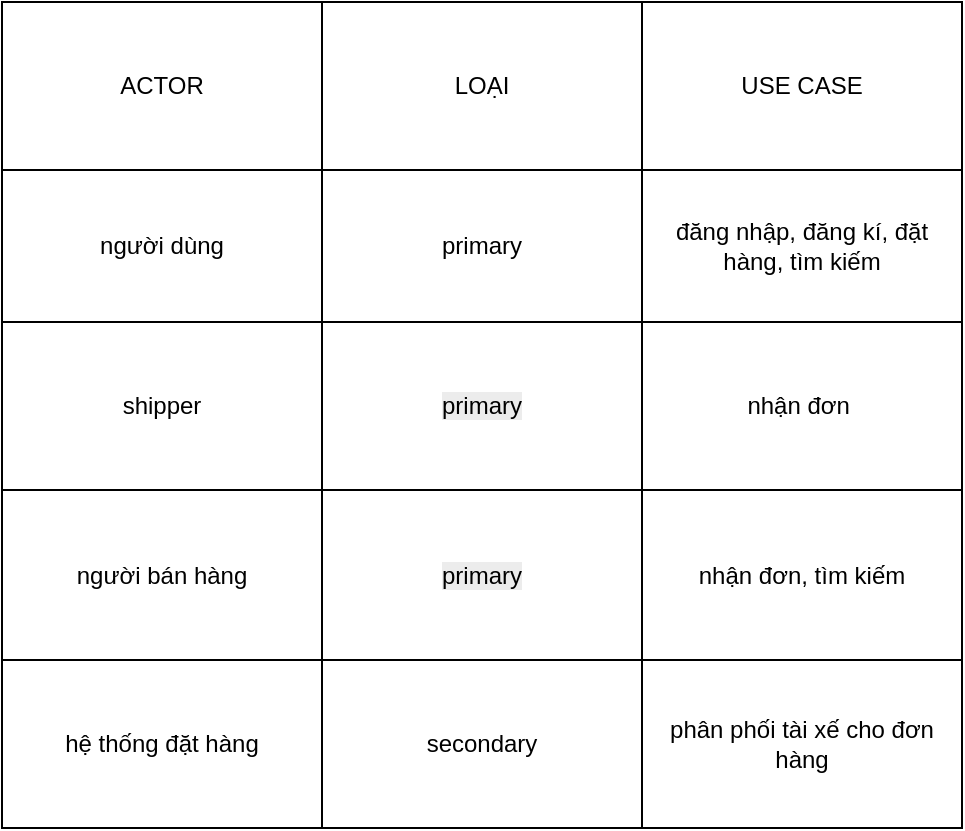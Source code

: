 <mxfile version="28.2.8">
  <diagram name="Page-1" id="kN6QCbJFqFsK4GojvRHx">
    <mxGraphModel dx="1216" dy="905" grid="1" gridSize="10" guides="1" tooltips="1" connect="1" arrows="1" fold="1" page="1" pageScale="1" pageWidth="850" pageHeight="1100" math="0" shadow="0">
      <root>
        <mxCell id="0" />
        <mxCell id="1" parent="0" />
        <mxCell id="TGNwM-UEt-tfEAwFF45T-39" value="" style="shape=table;startSize=0;container=1;collapsible=0;childLayout=tableLayout;" vertex="1" parent="1">
          <mxGeometry x="230" y="230" width="480" height="413" as="geometry" />
        </mxCell>
        <mxCell id="TGNwM-UEt-tfEAwFF45T-40" value="" style="shape=tableRow;horizontal=0;startSize=0;swimlaneHead=0;swimlaneBody=0;strokeColor=inherit;top=0;left=0;bottom=0;right=0;collapsible=0;dropTarget=0;fillColor=none;points=[[0,0.5],[1,0.5]];portConstraint=eastwest;" vertex="1" parent="TGNwM-UEt-tfEAwFF45T-39">
          <mxGeometry width="480" height="84" as="geometry" />
        </mxCell>
        <mxCell id="TGNwM-UEt-tfEAwFF45T-41" value="ACTOR" style="shape=partialRectangle;html=1;whiteSpace=wrap;connectable=0;strokeColor=inherit;overflow=hidden;fillColor=none;top=0;left=0;bottom=0;right=0;pointerEvents=1;" vertex="1" parent="TGNwM-UEt-tfEAwFF45T-40">
          <mxGeometry width="160" height="84" as="geometry">
            <mxRectangle width="160" height="84" as="alternateBounds" />
          </mxGeometry>
        </mxCell>
        <mxCell id="TGNwM-UEt-tfEAwFF45T-42" value="LOẠI" style="shape=partialRectangle;html=1;whiteSpace=wrap;connectable=0;strokeColor=inherit;overflow=hidden;fillColor=none;top=0;left=0;bottom=0;right=0;pointerEvents=1;" vertex="1" parent="TGNwM-UEt-tfEAwFF45T-40">
          <mxGeometry x="160" width="160" height="84" as="geometry">
            <mxRectangle width="160" height="84" as="alternateBounds" />
          </mxGeometry>
        </mxCell>
        <mxCell id="TGNwM-UEt-tfEAwFF45T-43" value="USE CASE" style="shape=partialRectangle;html=1;whiteSpace=wrap;connectable=0;strokeColor=inherit;overflow=hidden;fillColor=none;top=0;left=0;bottom=0;right=0;pointerEvents=1;" vertex="1" parent="TGNwM-UEt-tfEAwFF45T-40">
          <mxGeometry x="320" width="160" height="84" as="geometry">
            <mxRectangle width="160" height="84" as="alternateBounds" />
          </mxGeometry>
        </mxCell>
        <mxCell id="TGNwM-UEt-tfEAwFF45T-44" value="" style="shape=tableRow;horizontal=0;startSize=0;swimlaneHead=0;swimlaneBody=0;strokeColor=inherit;top=0;left=0;bottom=0;right=0;collapsible=0;dropTarget=0;fillColor=none;points=[[0,0.5],[1,0.5]];portConstraint=eastwest;" vertex="1" parent="TGNwM-UEt-tfEAwFF45T-39">
          <mxGeometry y="84" width="480" height="76" as="geometry" />
        </mxCell>
        <mxCell id="TGNwM-UEt-tfEAwFF45T-45" value="người dùng" style="shape=partialRectangle;html=1;whiteSpace=wrap;connectable=0;strokeColor=inherit;overflow=hidden;fillColor=none;top=0;left=0;bottom=0;right=0;pointerEvents=1;" vertex="1" parent="TGNwM-UEt-tfEAwFF45T-44">
          <mxGeometry width="160" height="76" as="geometry">
            <mxRectangle width="160" height="76" as="alternateBounds" />
          </mxGeometry>
        </mxCell>
        <mxCell id="TGNwM-UEt-tfEAwFF45T-46" value="primary" style="shape=partialRectangle;html=1;whiteSpace=wrap;connectable=0;strokeColor=inherit;overflow=hidden;fillColor=none;top=0;left=0;bottom=0;right=0;pointerEvents=1;" vertex="1" parent="TGNwM-UEt-tfEAwFF45T-44">
          <mxGeometry x="160" width="160" height="76" as="geometry">
            <mxRectangle width="160" height="76" as="alternateBounds" />
          </mxGeometry>
        </mxCell>
        <mxCell id="TGNwM-UEt-tfEAwFF45T-47" value="đăng nhập, đăng kí, đặt hàng, tìm kiếm" style="shape=partialRectangle;html=1;whiteSpace=wrap;connectable=0;strokeColor=inherit;overflow=hidden;fillColor=none;top=0;left=0;bottom=0;right=0;pointerEvents=1;" vertex="1" parent="TGNwM-UEt-tfEAwFF45T-44">
          <mxGeometry x="320" width="160" height="76" as="geometry">
            <mxRectangle width="160" height="76" as="alternateBounds" />
          </mxGeometry>
        </mxCell>
        <mxCell id="TGNwM-UEt-tfEAwFF45T-48" value="" style="shape=tableRow;horizontal=0;startSize=0;swimlaneHead=0;swimlaneBody=0;strokeColor=inherit;top=0;left=0;bottom=0;right=0;collapsible=0;dropTarget=0;fillColor=none;points=[[0,0.5],[1,0.5]];portConstraint=eastwest;" vertex="1" parent="TGNwM-UEt-tfEAwFF45T-39">
          <mxGeometry y="160" width="480" height="84" as="geometry" />
        </mxCell>
        <mxCell id="TGNwM-UEt-tfEAwFF45T-49" value="shipper" style="shape=partialRectangle;html=1;whiteSpace=wrap;connectable=0;strokeColor=inherit;overflow=hidden;fillColor=none;top=0;left=0;bottom=0;right=0;pointerEvents=1;" vertex="1" parent="TGNwM-UEt-tfEAwFF45T-48">
          <mxGeometry width="160" height="84" as="geometry">
            <mxRectangle width="160" height="84" as="alternateBounds" />
          </mxGeometry>
        </mxCell>
        <mxCell id="TGNwM-UEt-tfEAwFF45T-50" value="&lt;meta charset=&quot;utf-8&quot;&gt;&lt;span style=&quot;color: rgb(0, 0, 0); font-family: Helvetica; font-size: 12px; font-style: normal; font-variant-ligatures: normal; font-variant-caps: normal; font-weight: 400; letter-spacing: normal; orphans: 2; text-align: center; text-indent: 0px; text-transform: none; widows: 2; word-spacing: 0px; -webkit-text-stroke-width: 0px; white-space: normal; background-color: rgb(236, 236, 236); text-decoration-thickness: initial; text-decoration-style: initial; text-decoration-color: initial; display: inline !important; float: none;&quot;&gt;primary&lt;/span&gt;" style="shape=partialRectangle;html=1;whiteSpace=wrap;connectable=0;strokeColor=inherit;overflow=hidden;fillColor=none;top=0;left=0;bottom=0;right=0;pointerEvents=1;" vertex="1" parent="TGNwM-UEt-tfEAwFF45T-48">
          <mxGeometry x="160" width="160" height="84" as="geometry">
            <mxRectangle width="160" height="84" as="alternateBounds" />
          </mxGeometry>
        </mxCell>
        <mxCell id="TGNwM-UEt-tfEAwFF45T-51" value="nhận đơn&amp;nbsp;" style="shape=partialRectangle;html=1;whiteSpace=wrap;connectable=0;strokeColor=inherit;overflow=hidden;fillColor=none;top=0;left=0;bottom=0;right=0;pointerEvents=1;" vertex="1" parent="TGNwM-UEt-tfEAwFF45T-48">
          <mxGeometry x="320" width="160" height="84" as="geometry">
            <mxRectangle width="160" height="84" as="alternateBounds" />
          </mxGeometry>
        </mxCell>
        <mxCell id="TGNwM-UEt-tfEAwFF45T-52" value="" style="shape=tableRow;horizontal=0;startSize=0;swimlaneHead=0;swimlaneBody=0;strokeColor=inherit;top=0;left=0;bottom=0;right=0;collapsible=0;dropTarget=0;fillColor=none;points=[[0,0.5],[1,0.5]];portConstraint=eastwest;" vertex="1" parent="TGNwM-UEt-tfEAwFF45T-39">
          <mxGeometry y="244" width="480" height="85" as="geometry" />
        </mxCell>
        <mxCell id="TGNwM-UEt-tfEAwFF45T-53" value="người bán hàng" style="shape=partialRectangle;html=1;whiteSpace=wrap;connectable=0;strokeColor=inherit;overflow=hidden;fillColor=none;top=0;left=0;bottom=0;right=0;pointerEvents=1;" vertex="1" parent="TGNwM-UEt-tfEAwFF45T-52">
          <mxGeometry width="160" height="85" as="geometry">
            <mxRectangle width="160" height="85" as="alternateBounds" />
          </mxGeometry>
        </mxCell>
        <mxCell id="TGNwM-UEt-tfEAwFF45T-54" value="&lt;meta charset=&quot;utf-8&quot;&gt;&lt;span style=&quot;color: rgb(0, 0, 0); font-family: Helvetica; font-size: 12px; font-style: normal; font-variant-ligatures: normal; font-variant-caps: normal; font-weight: 400; letter-spacing: normal; orphans: 2; text-align: center; text-indent: 0px; text-transform: none; widows: 2; word-spacing: 0px; -webkit-text-stroke-width: 0px; white-space: normal; background-color: rgb(236, 236, 236); text-decoration-thickness: initial; text-decoration-style: initial; text-decoration-color: initial; display: inline !important; float: none;&quot;&gt;primary&lt;/span&gt;" style="shape=partialRectangle;html=1;whiteSpace=wrap;connectable=0;strokeColor=inherit;overflow=hidden;fillColor=none;top=0;left=0;bottom=0;right=0;pointerEvents=1;" vertex="1" parent="TGNwM-UEt-tfEAwFF45T-52">
          <mxGeometry x="160" width="160" height="85" as="geometry">
            <mxRectangle width="160" height="85" as="alternateBounds" />
          </mxGeometry>
        </mxCell>
        <mxCell id="TGNwM-UEt-tfEAwFF45T-55" value="nhận đơn, tìm kiếm" style="shape=partialRectangle;html=1;whiteSpace=wrap;connectable=0;strokeColor=inherit;overflow=hidden;fillColor=none;top=0;left=0;bottom=0;right=0;pointerEvents=1;" vertex="1" parent="TGNwM-UEt-tfEAwFF45T-52">
          <mxGeometry x="320" width="160" height="85" as="geometry">
            <mxRectangle width="160" height="85" as="alternateBounds" />
          </mxGeometry>
        </mxCell>
        <mxCell id="TGNwM-UEt-tfEAwFF45T-56" value="" style="shape=tableRow;horizontal=0;startSize=0;swimlaneHead=0;swimlaneBody=0;strokeColor=inherit;top=0;left=0;bottom=0;right=0;collapsible=0;dropTarget=0;fillColor=none;points=[[0,0.5],[1,0.5]];portConstraint=eastwest;" vertex="1" parent="TGNwM-UEt-tfEAwFF45T-39">
          <mxGeometry y="329" width="480" height="84" as="geometry" />
        </mxCell>
        <mxCell id="TGNwM-UEt-tfEAwFF45T-57" value="hệ thống đặt hàng" style="shape=partialRectangle;html=1;whiteSpace=wrap;connectable=0;strokeColor=inherit;overflow=hidden;fillColor=none;top=0;left=0;bottom=0;right=0;pointerEvents=1;" vertex="1" parent="TGNwM-UEt-tfEAwFF45T-56">
          <mxGeometry width="160" height="84" as="geometry">
            <mxRectangle width="160" height="84" as="alternateBounds" />
          </mxGeometry>
        </mxCell>
        <mxCell id="TGNwM-UEt-tfEAwFF45T-58" value="secondary" style="shape=partialRectangle;html=1;whiteSpace=wrap;connectable=0;strokeColor=inherit;overflow=hidden;fillColor=none;top=0;left=0;bottom=0;right=0;pointerEvents=1;" vertex="1" parent="TGNwM-UEt-tfEAwFF45T-56">
          <mxGeometry x="160" width="160" height="84" as="geometry">
            <mxRectangle width="160" height="84" as="alternateBounds" />
          </mxGeometry>
        </mxCell>
        <mxCell id="TGNwM-UEt-tfEAwFF45T-59" value="phân phối tài xế cho đơn hàng" style="shape=partialRectangle;html=1;whiteSpace=wrap;connectable=0;strokeColor=inherit;overflow=hidden;fillColor=none;top=0;left=0;bottom=0;right=0;pointerEvents=1;" vertex="1" parent="TGNwM-UEt-tfEAwFF45T-56">
          <mxGeometry x="320" width="160" height="84" as="geometry">
            <mxRectangle width="160" height="84" as="alternateBounds" />
          </mxGeometry>
        </mxCell>
      </root>
    </mxGraphModel>
  </diagram>
</mxfile>
